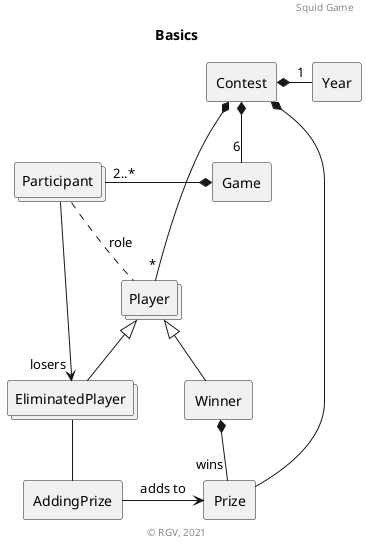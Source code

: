 @startuml
'https://plantuml.com/class-diagram
title Basics
header Squid Game

rectangle Contest
rectangle Year

rectangle Game

collections Player
rectangle Winner
collections EliminatedPlayer

rectangle Prize
rectangle AddingPrize

collections Participant

''''''''''''''''''''''''''''

Contest *- "1" Year
Contest *-- "*" Player

Contest *-- "6" Game

EliminatedPlayer -u-|> Player
Winner -u-|> Player

Participant .. Player : role

Game *- "2..*" Participant
Participant --> "losers" EliminatedPlayer


Contest *-- Prize
Winner *-- "wins" Prize

EliminatedPlayer -- AddingPrize
AddingPrize -> Prize : adds to

'''''''''''''
footer © RGV, 2021
@enduml